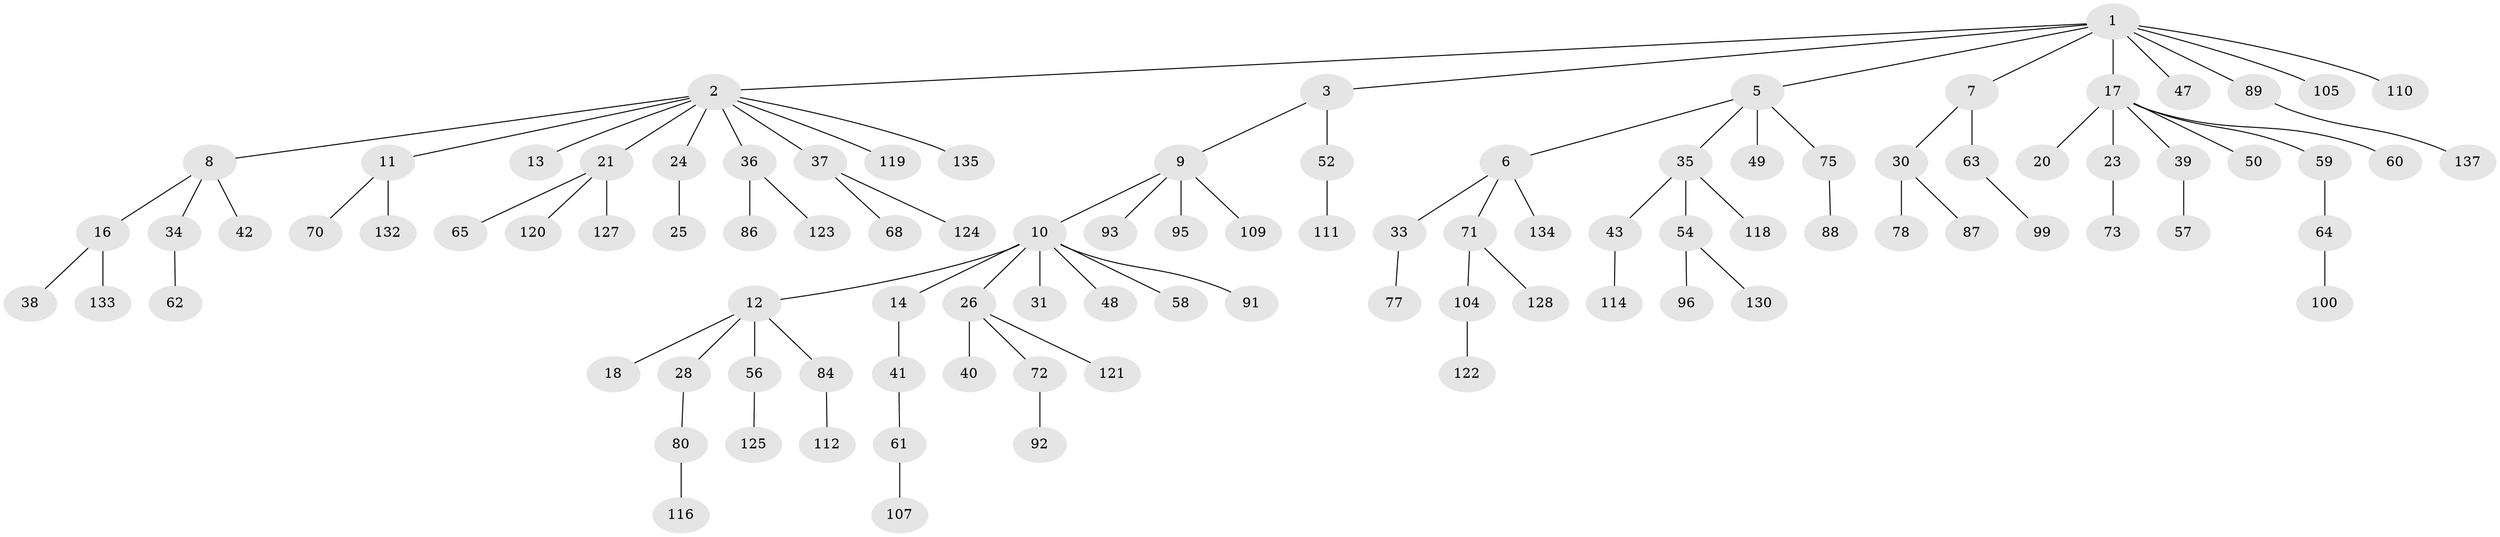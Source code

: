 // Generated by graph-tools (version 1.1) at 2025/24/03/03/25 07:24:08]
// undirected, 98 vertices, 97 edges
graph export_dot {
graph [start="1"]
  node [color=gray90,style=filled];
  1 [super="+94"];
  2 [super="+4"];
  3 [super="+83"];
  5 [super="+115"];
  6 [super="+32"];
  7 [super="+29"];
  8 [super="+15"];
  9 [super="+140"];
  10 [super="+55"];
  11 [super="+45"];
  12 [super="+22"];
  13;
  14;
  16 [super="+19"];
  17 [super="+44"];
  18 [super="+27"];
  20 [super="+97"];
  21 [super="+74"];
  23;
  24;
  25;
  26;
  28 [super="+51"];
  30 [super="+66"];
  31;
  33 [super="+126"];
  34 [super="+98"];
  35 [super="+46"];
  36 [super="+82"];
  37 [super="+129"];
  38;
  39;
  40;
  41 [super="+53"];
  42;
  43 [super="+103"];
  47;
  48;
  49;
  50;
  52 [super="+67"];
  54 [super="+69"];
  56;
  57;
  58 [super="+102"];
  59 [super="+138"];
  60;
  61 [super="+85"];
  62 [super="+108"];
  63;
  64 [super="+79"];
  65;
  68;
  70 [super="+106"];
  71 [super="+76"];
  72;
  73;
  75;
  77;
  78 [super="+81"];
  80 [super="+136"];
  84;
  86;
  87;
  88 [super="+90"];
  89;
  91;
  92 [super="+141"];
  93 [super="+101"];
  95;
  96 [super="+113"];
  99;
  100;
  104;
  105;
  107;
  109;
  110;
  111;
  112 [super="+117"];
  114;
  116;
  118;
  119;
  120;
  121 [super="+131"];
  122;
  123;
  124;
  125 [super="+139"];
  127;
  128;
  130;
  132;
  133;
  134;
  135;
  137;
  1 -- 2;
  1 -- 3;
  1 -- 5;
  1 -- 7;
  1 -- 17;
  1 -- 47;
  1 -- 89;
  1 -- 105;
  1 -- 110;
  2 -- 11;
  2 -- 13;
  2 -- 21;
  2 -- 36;
  2 -- 37;
  2 -- 119;
  2 -- 135;
  2 -- 8;
  2 -- 24;
  3 -- 9;
  3 -- 52;
  5 -- 6;
  5 -- 35;
  5 -- 49;
  5 -- 75;
  6 -- 71;
  6 -- 33;
  6 -- 134;
  7 -- 63;
  7 -- 30;
  8 -- 16;
  8 -- 34;
  8 -- 42;
  9 -- 10;
  9 -- 93;
  9 -- 95;
  9 -- 109;
  10 -- 12;
  10 -- 14;
  10 -- 26;
  10 -- 31;
  10 -- 48;
  10 -- 91;
  10 -- 58;
  11 -- 70;
  11 -- 132;
  12 -- 18;
  12 -- 56;
  12 -- 84;
  12 -- 28;
  14 -- 41;
  16 -- 38;
  16 -- 133;
  17 -- 20;
  17 -- 23;
  17 -- 39;
  17 -- 50;
  17 -- 59;
  17 -- 60;
  21 -- 65;
  21 -- 120;
  21 -- 127;
  23 -- 73;
  24 -- 25;
  26 -- 40;
  26 -- 72;
  26 -- 121;
  28 -- 80;
  30 -- 78;
  30 -- 87;
  33 -- 77;
  34 -- 62;
  35 -- 43;
  35 -- 54;
  35 -- 118;
  36 -- 86;
  36 -- 123;
  37 -- 68;
  37 -- 124;
  39 -- 57;
  41 -- 61;
  43 -- 114;
  52 -- 111;
  54 -- 130;
  54 -- 96;
  56 -- 125;
  59 -- 64;
  61 -- 107;
  63 -- 99;
  64 -- 100;
  71 -- 104;
  71 -- 128;
  72 -- 92;
  75 -- 88;
  80 -- 116;
  84 -- 112;
  89 -- 137;
  104 -- 122;
}
